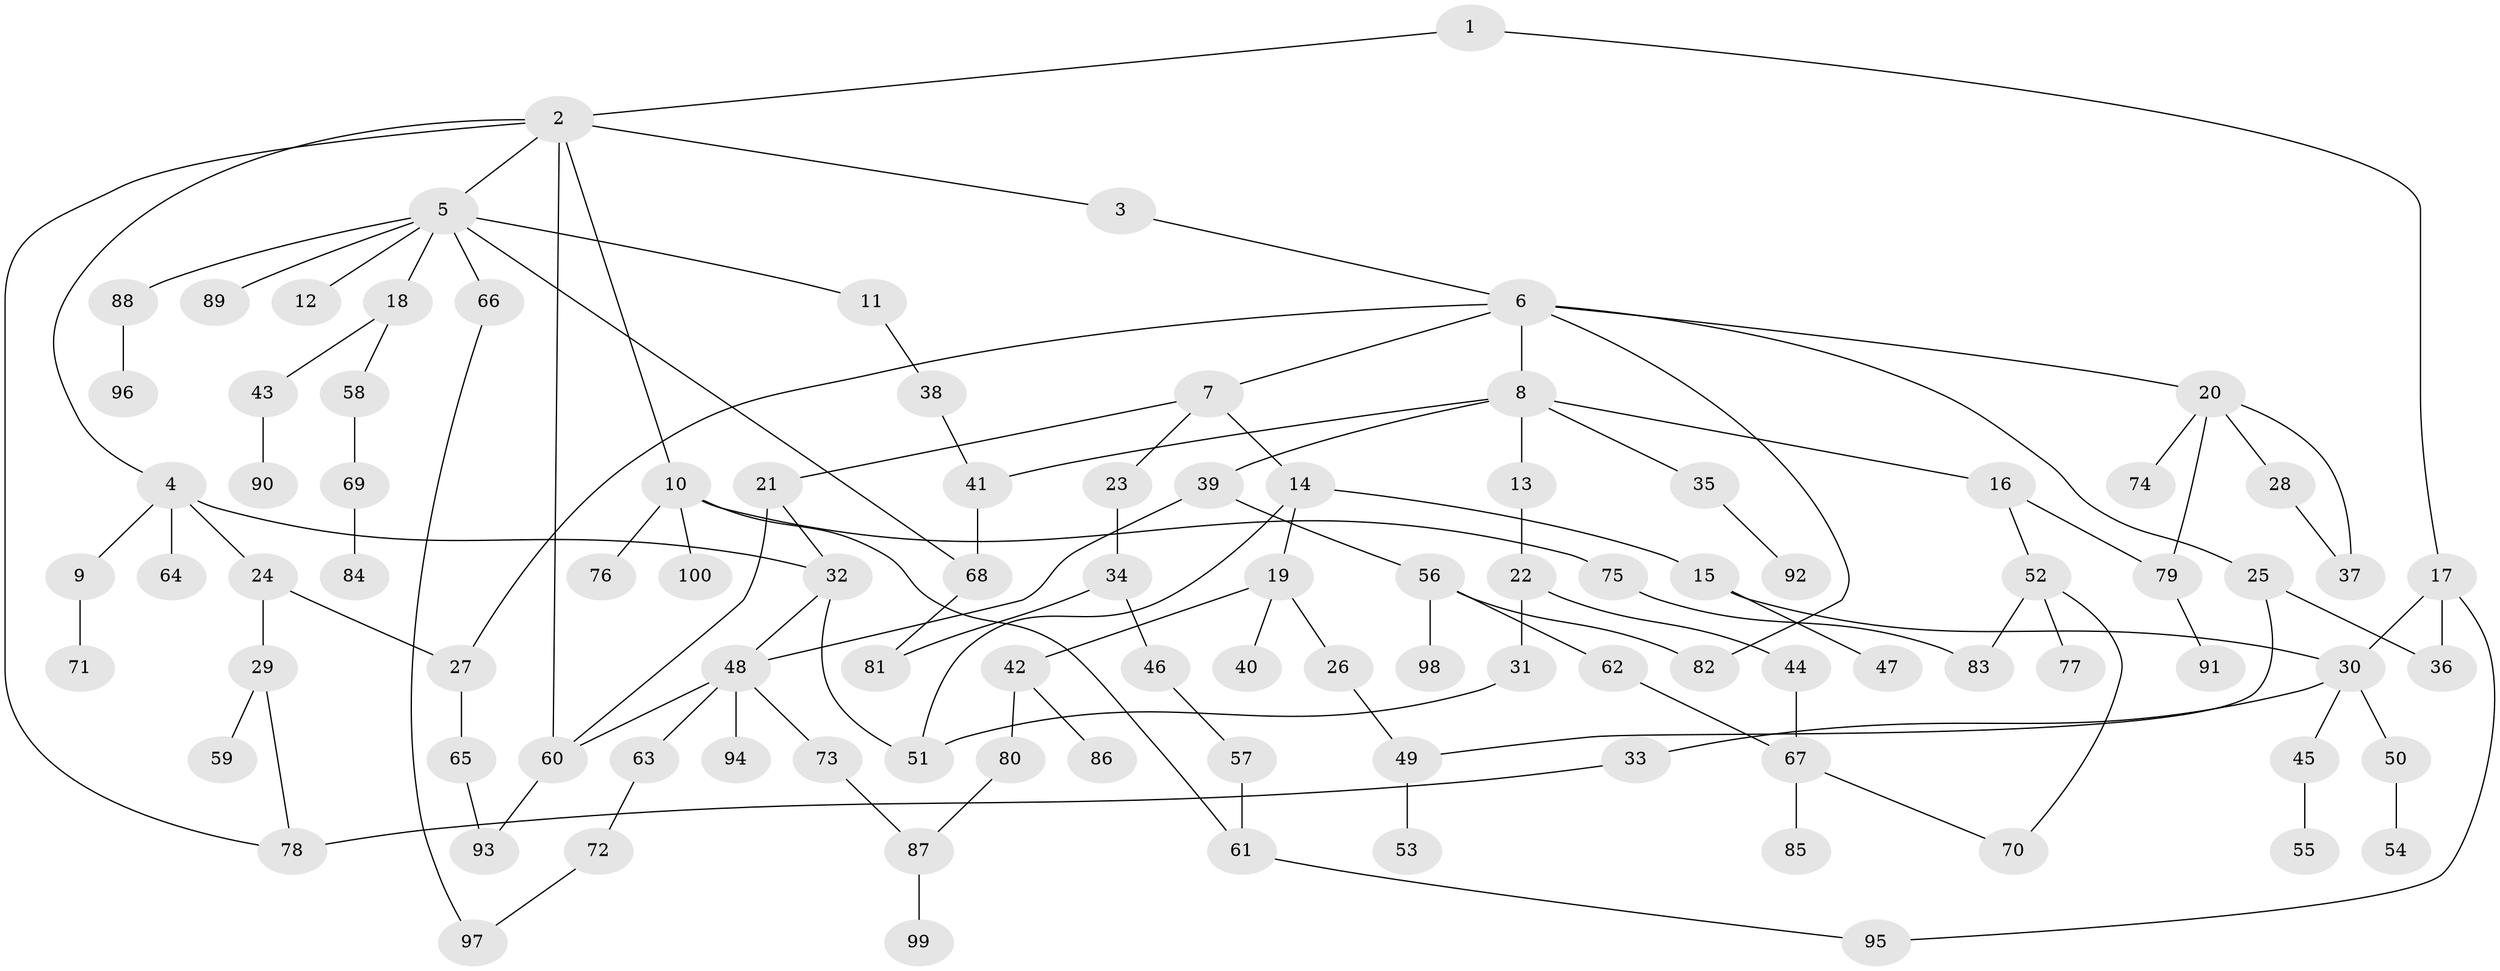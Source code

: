 // Generated by graph-tools (version 1.1) at 2025/38/02/21/25 10:38:52]
// undirected, 100 vertices, 125 edges
graph export_dot {
graph [start="1"]
  node [color=gray90,style=filled];
  1;
  2;
  3;
  4;
  5;
  6;
  7;
  8;
  9;
  10;
  11;
  12;
  13;
  14;
  15;
  16;
  17;
  18;
  19;
  20;
  21;
  22;
  23;
  24;
  25;
  26;
  27;
  28;
  29;
  30;
  31;
  32;
  33;
  34;
  35;
  36;
  37;
  38;
  39;
  40;
  41;
  42;
  43;
  44;
  45;
  46;
  47;
  48;
  49;
  50;
  51;
  52;
  53;
  54;
  55;
  56;
  57;
  58;
  59;
  60;
  61;
  62;
  63;
  64;
  65;
  66;
  67;
  68;
  69;
  70;
  71;
  72;
  73;
  74;
  75;
  76;
  77;
  78;
  79;
  80;
  81;
  82;
  83;
  84;
  85;
  86;
  87;
  88;
  89;
  90;
  91;
  92;
  93;
  94;
  95;
  96;
  97;
  98;
  99;
  100;
  1 -- 2;
  1 -- 17;
  2 -- 3;
  2 -- 4;
  2 -- 5;
  2 -- 10;
  2 -- 78;
  2 -- 60;
  3 -- 6;
  4 -- 9;
  4 -- 24;
  4 -- 32;
  4 -- 64;
  5 -- 11;
  5 -- 12;
  5 -- 18;
  5 -- 66;
  5 -- 88;
  5 -- 89;
  5 -- 68;
  6 -- 7;
  6 -- 8;
  6 -- 20;
  6 -- 25;
  6 -- 82;
  6 -- 27;
  7 -- 14;
  7 -- 21;
  7 -- 23;
  8 -- 13;
  8 -- 16;
  8 -- 35;
  8 -- 39;
  8 -- 41;
  9 -- 71;
  10 -- 61;
  10 -- 75;
  10 -- 76;
  10 -- 100;
  11 -- 38;
  13 -- 22;
  14 -- 15;
  14 -- 19;
  14 -- 51;
  15 -- 47;
  15 -- 30;
  16 -- 52;
  16 -- 79;
  17 -- 30;
  17 -- 36;
  17 -- 95;
  18 -- 43;
  18 -- 58;
  19 -- 26;
  19 -- 40;
  19 -- 42;
  20 -- 28;
  20 -- 74;
  20 -- 79;
  20 -- 37;
  21 -- 60;
  21 -- 32;
  22 -- 31;
  22 -- 44;
  23 -- 34;
  24 -- 27;
  24 -- 29;
  25 -- 49;
  25 -- 36;
  26 -- 49;
  27 -- 65;
  28 -- 37;
  29 -- 59;
  29 -- 78;
  30 -- 33;
  30 -- 45;
  30 -- 50;
  31 -- 51;
  32 -- 48;
  32 -- 51;
  33 -- 78;
  34 -- 46;
  34 -- 81;
  35 -- 92;
  38 -- 41;
  39 -- 56;
  39 -- 48;
  41 -- 68;
  42 -- 80;
  42 -- 86;
  43 -- 90;
  44 -- 67;
  45 -- 55;
  46 -- 57;
  48 -- 63;
  48 -- 73;
  48 -- 94;
  48 -- 60;
  49 -- 53;
  50 -- 54;
  52 -- 77;
  52 -- 83;
  52 -- 70;
  56 -- 62;
  56 -- 82;
  56 -- 98;
  57 -- 61;
  58 -- 69;
  60 -- 93;
  61 -- 95;
  62 -- 67;
  63 -- 72;
  65 -- 93;
  66 -- 97;
  67 -- 70;
  67 -- 85;
  68 -- 81;
  69 -- 84;
  72 -- 97;
  73 -- 87;
  75 -- 83;
  79 -- 91;
  80 -- 87;
  87 -- 99;
  88 -- 96;
}
